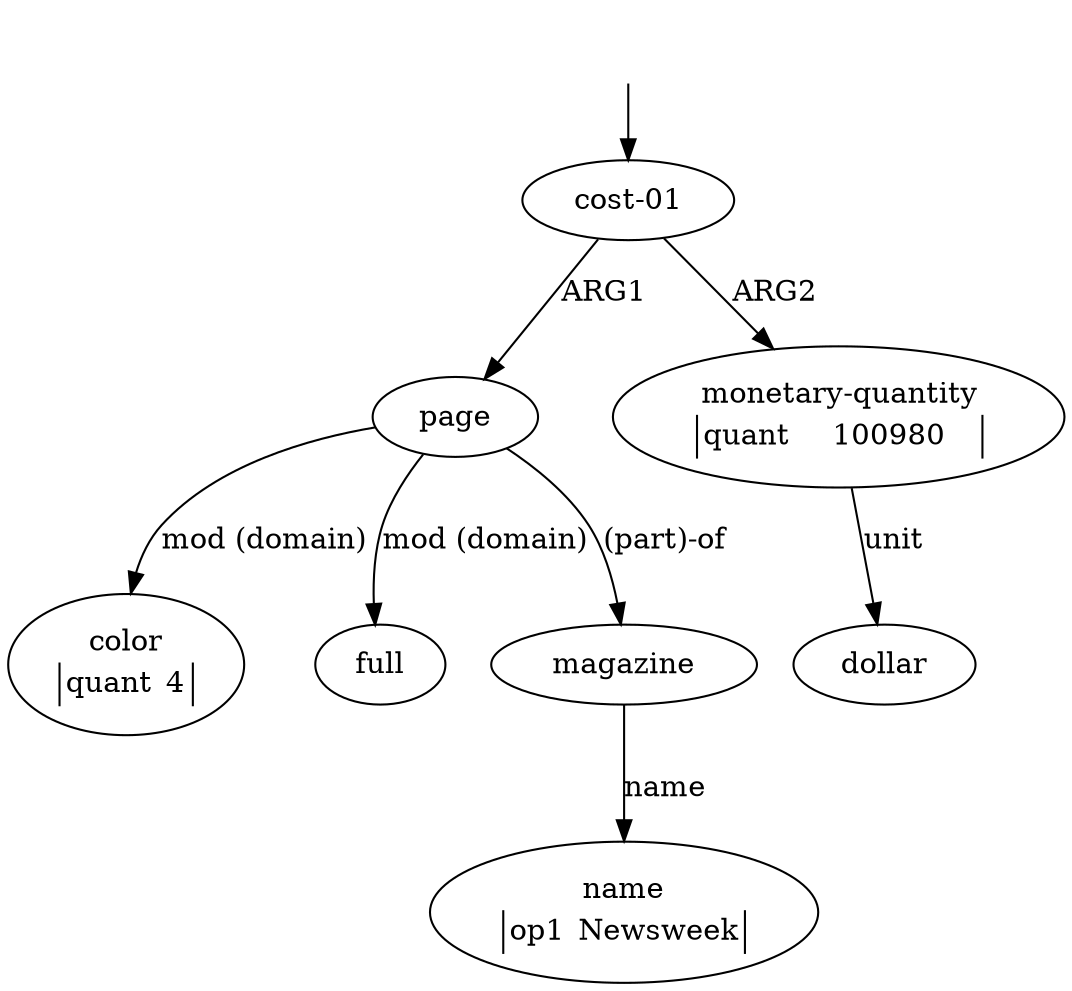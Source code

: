 digraph "20012005" {
  top [ style=invis ];
  top -> 0;
  0 [ label=<<table align="center" border="0" cellspacing="0"><tr><td colspan="2">cost-01</td></tr></table>> ];
  1 [ label=<<table align="center" border="0" cellspacing="0"><tr><td colspan="2">page</td></tr></table>> ];
  2 [ label=<<table align="center" border="0" cellspacing="0"><tr><td colspan="2">color</td></tr><tr><td sides="l" border="1" align="left">quant</td><td sides="r" border="1" align="left">4</td></tr></table>> ];
  3 [ label=<<table align="center" border="0" cellspacing="0"><tr><td colspan="2">full</td></tr></table>> ];
  4 [ label=<<table align="center" border="0" cellspacing="0"><tr><td colspan="2">magazine</td></tr></table>> ];
  5 [ label=<<table align="center" border="0" cellspacing="0"><tr><td colspan="2">name</td></tr><tr><td sides="l" border="1" align="left">op1</td><td sides="r" border="1" align="left">Newsweek</td></tr></table>> ];
  6 [ label=<<table align="center" border="0" cellspacing="0"><tr><td colspan="2">monetary-quantity</td></tr><tr><td sides="l" border="1" align="left">quant</td><td sides="r" border="1" align="left">100980</td></tr></table>> ];
  7 [ label=<<table align="center" border="0" cellspacing="0"><tr><td colspan="2">dollar</td></tr></table>> ];
  1 -> 2 [ label="mod (domain)" ];
  0 -> 6 [ label="ARG2" ];
  6 -> 7 [ label="unit" ];
  4 -> 5 [ label="name" ];
  1 -> 4 [ label="(part)-of" ];
  1 -> 3 [ label="mod (domain)" ];
  0 -> 1 [ label="ARG1" ];
}

